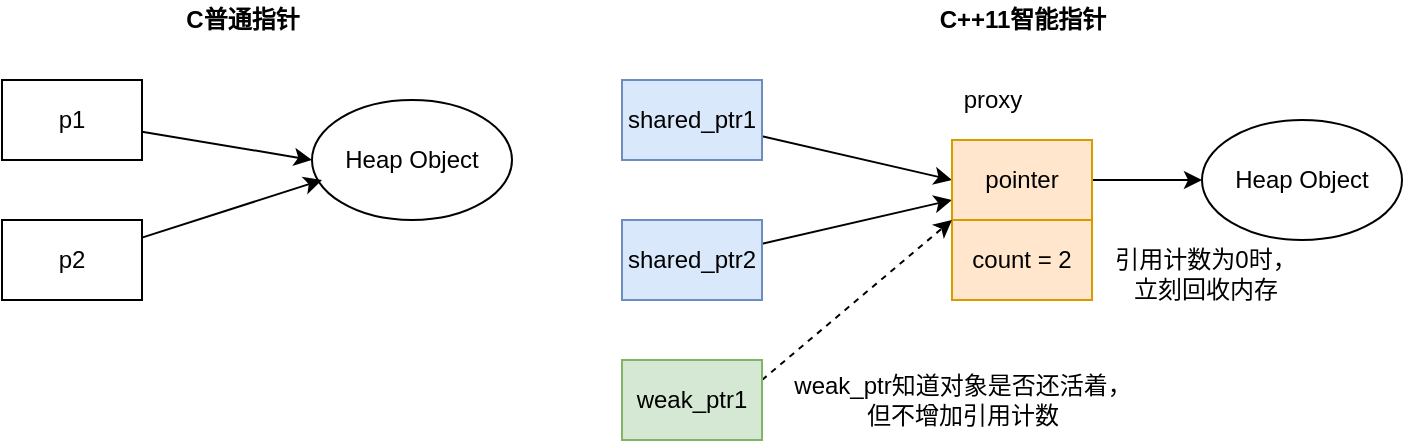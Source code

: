 <mxfile version="13.10.3" type="github">
  <diagram id="40izqB6BGIC4OMMsTiOs" name="第 1 页">
    <mxGraphModel dx="1422" dy="794" grid="1" gridSize="10" guides="1" tooltips="1" connect="1" arrows="1" fold="1" page="1" pageScale="1" pageWidth="827" pageHeight="1169" math="0" shadow="0">
      <root>
        <mxCell id="0" />
        <mxCell id="1" parent="0" />
        <mxCell id="W-OvwhTWphahuRwdmmZw-1" value="&lt;b&gt;C++11智能指针&lt;/b&gt;" style="text;html=1;align=center;verticalAlign=middle;resizable=0;points=[];autosize=1;" parent="1" vertex="1">
          <mxGeometry x="550" y="40" width="100" height="20" as="geometry" />
        </mxCell>
        <mxCell id="W-OvwhTWphahuRwdmmZw-2" value="&lt;b&gt;C普通指针&lt;/b&gt;" style="text;html=1;align=center;verticalAlign=middle;resizable=0;points=[];autosize=1;" parent="1" vertex="1">
          <mxGeometry x="175" y="40" width="70" height="20" as="geometry" />
        </mxCell>
        <mxCell id="W-OvwhTWphahuRwdmmZw-3" value="Heap Object" style="ellipse;whiteSpace=wrap;html=1;" parent="1" vertex="1">
          <mxGeometry x="245" y="90" width="100" height="60" as="geometry" />
        </mxCell>
        <mxCell id="W-OvwhTWphahuRwdmmZw-6" style="rounded=0;orthogonalLoop=1;jettySize=auto;html=1;entryX=0;entryY=0.5;entryDx=0;entryDy=0;" parent="1" source="W-OvwhTWphahuRwdmmZw-4" target="W-OvwhTWphahuRwdmmZw-3" edge="1">
          <mxGeometry relative="1" as="geometry" />
        </mxCell>
        <mxCell id="W-OvwhTWphahuRwdmmZw-4" value="p1" style="rounded=0;whiteSpace=wrap;html=1;" parent="1" vertex="1">
          <mxGeometry x="90" y="80" width="70" height="40" as="geometry" />
        </mxCell>
        <mxCell id="W-OvwhTWphahuRwdmmZw-7" style="edgeStyle=none;rounded=0;orthogonalLoop=1;jettySize=auto;html=1;" parent="1" source="W-OvwhTWphahuRwdmmZw-5" edge="1">
          <mxGeometry relative="1" as="geometry">
            <mxPoint x="250" y="130" as="targetPoint" />
          </mxGeometry>
        </mxCell>
        <mxCell id="W-OvwhTWphahuRwdmmZw-5" value="p2" style="rounded=0;whiteSpace=wrap;html=1;" parent="1" vertex="1">
          <mxGeometry x="90" y="150" width="70" height="40" as="geometry" />
        </mxCell>
        <mxCell id="W-OvwhTWphahuRwdmmZw-8" value="Heap Object" style="ellipse;whiteSpace=wrap;html=1;" parent="1" vertex="1">
          <mxGeometry x="690" y="100" width="100" height="60" as="geometry" />
        </mxCell>
        <mxCell id="W-OvwhTWphahuRwdmmZw-9" style="rounded=0;orthogonalLoop=1;jettySize=auto;html=1;entryX=0;entryY=0.5;entryDx=0;entryDy=0;" parent="1" source="W-OvwhTWphahuRwdmmZw-10" target="W-OvwhTWphahuRwdmmZw-14" edge="1">
          <mxGeometry relative="1" as="geometry">
            <mxPoint x="560" y="120" as="targetPoint" />
          </mxGeometry>
        </mxCell>
        <mxCell id="W-OvwhTWphahuRwdmmZw-10" value="shared_ptr1" style="rounded=0;whiteSpace=wrap;html=1;fillColor=#dae8fc;strokeColor=#6c8ebf;" parent="1" vertex="1">
          <mxGeometry x="400" y="80" width="70" height="40" as="geometry" />
        </mxCell>
        <mxCell id="W-OvwhTWphahuRwdmmZw-11" style="edgeStyle=none;rounded=0;orthogonalLoop=1;jettySize=auto;html=1;entryX=0;entryY=0.75;entryDx=0;entryDy=0;" parent="1" source="W-OvwhTWphahuRwdmmZw-12" target="W-OvwhTWphahuRwdmmZw-14" edge="1">
          <mxGeometry relative="1" as="geometry">
            <mxPoint x="560" y="130" as="targetPoint" />
          </mxGeometry>
        </mxCell>
        <mxCell id="W-OvwhTWphahuRwdmmZw-12" value="shared_ptr2" style="rounded=0;whiteSpace=wrap;html=1;fillColor=#dae8fc;strokeColor=#6c8ebf;" parent="1" vertex="1">
          <mxGeometry x="400" y="150" width="70" height="40" as="geometry" />
        </mxCell>
        <mxCell id="W-OvwhTWphahuRwdmmZw-16" style="edgeStyle=none;rounded=0;orthogonalLoop=1;jettySize=auto;html=1;entryX=0;entryY=0.5;entryDx=0;entryDy=0;" parent="1" source="W-OvwhTWphahuRwdmmZw-14" target="W-OvwhTWphahuRwdmmZw-8" edge="1">
          <mxGeometry relative="1" as="geometry" />
        </mxCell>
        <mxCell id="W-OvwhTWphahuRwdmmZw-14" value="pointer" style="rounded=0;whiteSpace=wrap;html=1;fillColor=#ffe6cc;strokeColor=#d79b00;" parent="1" vertex="1">
          <mxGeometry x="565" y="110" width="70" height="40" as="geometry" />
        </mxCell>
        <mxCell id="W-OvwhTWphahuRwdmmZw-15" value="count = 2" style="rounded=0;whiteSpace=wrap;html=1;fillColor=#ffe6cc;strokeColor=#d79b00;" parent="1" vertex="1">
          <mxGeometry x="565" y="150" width="70" height="40" as="geometry" />
        </mxCell>
        <mxCell id="W-OvwhTWphahuRwdmmZw-18" style="edgeStyle=none;rounded=0;orthogonalLoop=1;jettySize=auto;html=1;entryX=0;entryY=0;entryDx=0;entryDy=0;dashed=1;exitX=1;exitY=0.25;exitDx=0;exitDy=0;" parent="1" source="W-OvwhTWphahuRwdmmZw-17" target="W-OvwhTWphahuRwdmmZw-15" edge="1">
          <mxGeometry relative="1" as="geometry" />
        </mxCell>
        <mxCell id="W-OvwhTWphahuRwdmmZw-17" value="weak_ptr1" style="rounded=0;whiteSpace=wrap;html=1;fillColor=#d5e8d4;strokeColor=#82b366;" parent="1" vertex="1">
          <mxGeometry x="400" y="220" width="70" height="40" as="geometry" />
        </mxCell>
        <mxCell id="W-OvwhTWphahuRwdmmZw-19" value="weak_ptr知道对象是否还活着，&lt;br&gt;但不增加引用计数" style="text;html=1;align=center;verticalAlign=middle;resizable=0;points=[];autosize=1;" parent="1" vertex="1">
          <mxGeometry x="480" y="225" width="180" height="30" as="geometry" />
        </mxCell>
        <mxCell id="W-OvwhTWphahuRwdmmZw-20" value="引用计数为0时，立刻回收内存" style="text;html=1;strokeColor=none;fillColor=none;align=center;verticalAlign=middle;whiteSpace=wrap;rounded=0;" parent="1" vertex="1">
          <mxGeometry x="642" y="167" width="100" height="20" as="geometry" />
        </mxCell>
        <mxCell id="rNgehleZL4jK99zWx5-W-1" value="proxy" style="text;html=1;align=center;verticalAlign=middle;resizable=0;points=[];autosize=1;" parent="1" vertex="1">
          <mxGeometry x="565" y="80" width="40" height="20" as="geometry" />
        </mxCell>
      </root>
    </mxGraphModel>
  </diagram>
</mxfile>
